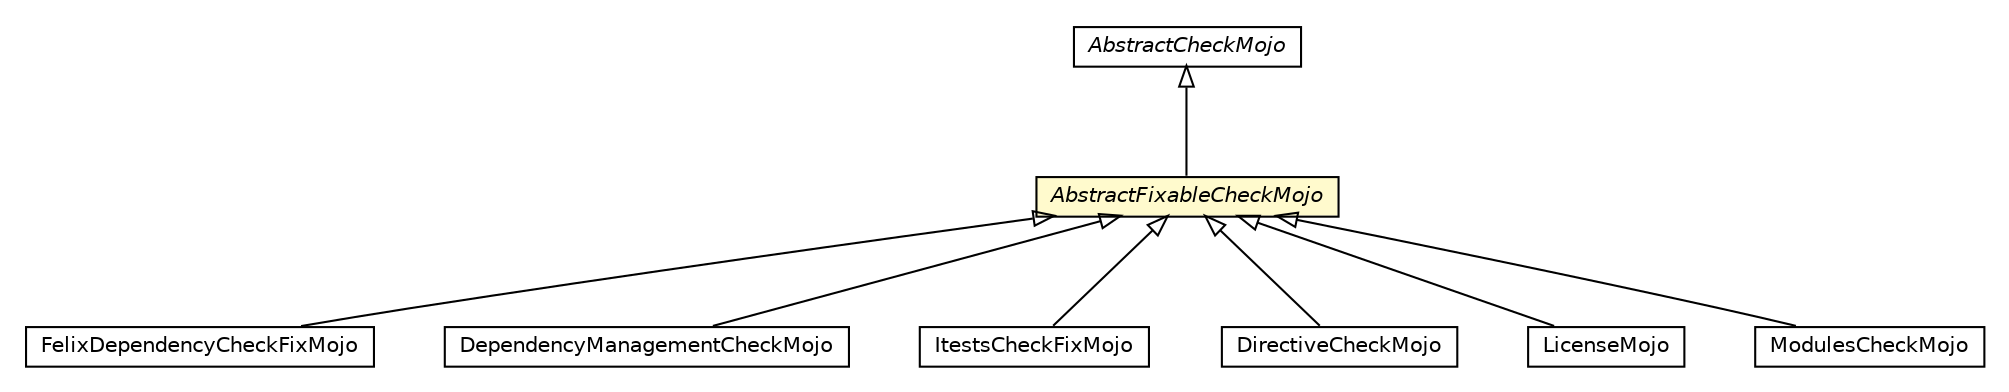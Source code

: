 #!/usr/local/bin/dot
#
# Class diagram 
# Generated by UMLGraph version R5_6-24-gf6e263 (http://www.umlgraph.org/)
#

digraph G {
	edge [fontname="Helvetica",fontsize=10,labelfontname="Helvetica",labelfontsize=10];
	node [fontname="Helvetica",fontsize=10,shape=plaintext];
	nodesep=0.25;
	ranksep=0.5;
	// org.universAAL.support.directives.api.AbstractCheckMojo
	c1957784 [label=<<table title="org.universAAL.support.directives.api.AbstractCheckMojo" border="0" cellborder="1" cellspacing="0" cellpadding="2" port="p" href="./AbstractCheckMojo.html">
		<tr><td><table border="0" cellspacing="0" cellpadding="1">
<tr><td align="center" balign="center"><font face="Helvetica-Oblique"> AbstractCheckMojo </font></td></tr>
		</table></td></tr>
		</table>>, URL="./AbstractCheckMojo.html", fontname="Helvetica", fontcolor="black", fontsize=10.0];
	// org.universAAL.support.directives.api.AbstractFixableCheckMojo
	c1957786 [label=<<table title="org.universAAL.support.directives.api.AbstractFixableCheckMojo" border="0" cellborder="1" cellspacing="0" cellpadding="2" port="p" bgcolor="lemonChiffon" href="./AbstractFixableCheckMojo.html">
		<tr><td><table border="0" cellspacing="0" cellpadding="1">
<tr><td align="center" balign="center"><font face="Helvetica-Oblique"> AbstractFixableCheckMojo </font></td></tr>
		</table></td></tr>
		</table>>, URL="./AbstractFixableCheckMojo.html", fontname="Helvetica", fontcolor="black", fontsize=10.0];
	// org.universAAL.support.directives.mojos.FelixDependencyCheckFixMojo
	c1957808 [label=<<table title="org.universAAL.support.directives.mojos.FelixDependencyCheckFixMojo" border="0" cellborder="1" cellspacing="0" cellpadding="2" port="p" href="../mojos/FelixDependencyCheckFixMojo.html">
		<tr><td><table border="0" cellspacing="0" cellpadding="1">
<tr><td align="center" balign="center"> FelixDependencyCheckFixMojo </td></tr>
		</table></td></tr>
		</table>>, URL="../mojos/FelixDependencyCheckFixMojo.html", fontname="Helvetica", fontcolor="black", fontsize=10.0];
	// org.universAAL.support.directives.mojos.DependencyManagementCheckMojo
	c1957809 [label=<<table title="org.universAAL.support.directives.mojos.DependencyManagementCheckMojo" border="0" cellborder="1" cellspacing="0" cellpadding="2" port="p" href="../mojos/DependencyManagementCheckMojo.html">
		<tr><td><table border="0" cellspacing="0" cellpadding="1">
<tr><td align="center" balign="center"> DependencyManagementCheckMojo </td></tr>
		</table></td></tr>
		</table>>, URL="../mojos/DependencyManagementCheckMojo.html", fontname="Helvetica", fontcolor="black", fontsize=10.0];
	// org.universAAL.support.directives.mojos.ItestsCheckFixMojo
	c1957810 [label=<<table title="org.universAAL.support.directives.mojos.ItestsCheckFixMojo" border="0" cellborder="1" cellspacing="0" cellpadding="2" port="p" href="../mojos/ItestsCheckFixMojo.html">
		<tr><td><table border="0" cellspacing="0" cellpadding="1">
<tr><td align="center" balign="center"> ItestsCheckFixMojo </td></tr>
		</table></td></tr>
		</table>>, URL="../mojos/ItestsCheckFixMojo.html", fontname="Helvetica", fontcolor="black", fontsize=10.0];
	// org.universAAL.support.directives.mojos.DirectiveCheckMojo
	c1957811 [label=<<table title="org.universAAL.support.directives.mojos.DirectiveCheckMojo" border="0" cellborder="1" cellspacing="0" cellpadding="2" port="p" href="../mojos/DirectiveCheckMojo.html">
		<tr><td><table border="0" cellspacing="0" cellpadding="1">
<tr><td align="center" balign="center"> DirectiveCheckMojo </td></tr>
		</table></td></tr>
		</table>>, URL="../mojos/DirectiveCheckMojo.html", fontname="Helvetica", fontcolor="black", fontsize=10.0];
	// org.universAAL.support.directives.mojos.LicenseMojo
	c1957818 [label=<<table title="org.universAAL.support.directives.mojos.LicenseMojo" border="0" cellborder="1" cellspacing="0" cellpadding="2" port="p" href="../mojos/LicenseMojo.html">
		<tr><td><table border="0" cellspacing="0" cellpadding="1">
<tr><td align="center" balign="center"> LicenseMojo </td></tr>
		</table></td></tr>
		</table>>, URL="../mojos/LicenseMojo.html", fontname="Helvetica", fontcolor="black", fontsize=10.0];
	// org.universAAL.support.directives.mojos.ModulesCheckMojo
	c1957820 [label=<<table title="org.universAAL.support.directives.mojos.ModulesCheckMojo" border="0" cellborder="1" cellspacing="0" cellpadding="2" port="p" href="../mojos/ModulesCheckMojo.html">
		<tr><td><table border="0" cellspacing="0" cellpadding="1">
<tr><td align="center" balign="center"> ModulesCheckMojo </td></tr>
		</table></td></tr>
		</table>>, URL="../mojos/ModulesCheckMojo.html", fontname="Helvetica", fontcolor="black", fontsize=10.0];
	//org.universAAL.support.directives.api.AbstractFixableCheckMojo extends org.universAAL.support.directives.api.AbstractCheckMojo
	c1957784:p -> c1957786:p [dir=back,arrowtail=empty];
	//org.universAAL.support.directives.mojos.FelixDependencyCheckFixMojo extends org.universAAL.support.directives.api.AbstractFixableCheckMojo
	c1957786:p -> c1957808:p [dir=back,arrowtail=empty];
	//org.universAAL.support.directives.mojos.DependencyManagementCheckMojo extends org.universAAL.support.directives.api.AbstractFixableCheckMojo
	c1957786:p -> c1957809:p [dir=back,arrowtail=empty];
	//org.universAAL.support.directives.mojos.ItestsCheckFixMojo extends org.universAAL.support.directives.api.AbstractFixableCheckMojo
	c1957786:p -> c1957810:p [dir=back,arrowtail=empty];
	//org.universAAL.support.directives.mojos.DirectiveCheckMojo extends org.universAAL.support.directives.api.AbstractFixableCheckMojo
	c1957786:p -> c1957811:p [dir=back,arrowtail=empty];
	//org.universAAL.support.directives.mojos.LicenseMojo extends org.universAAL.support.directives.api.AbstractFixableCheckMojo
	c1957786:p -> c1957818:p [dir=back,arrowtail=empty];
	//org.universAAL.support.directives.mojos.ModulesCheckMojo extends org.universAAL.support.directives.api.AbstractFixableCheckMojo
	c1957786:p -> c1957820:p [dir=back,arrowtail=empty];
}

